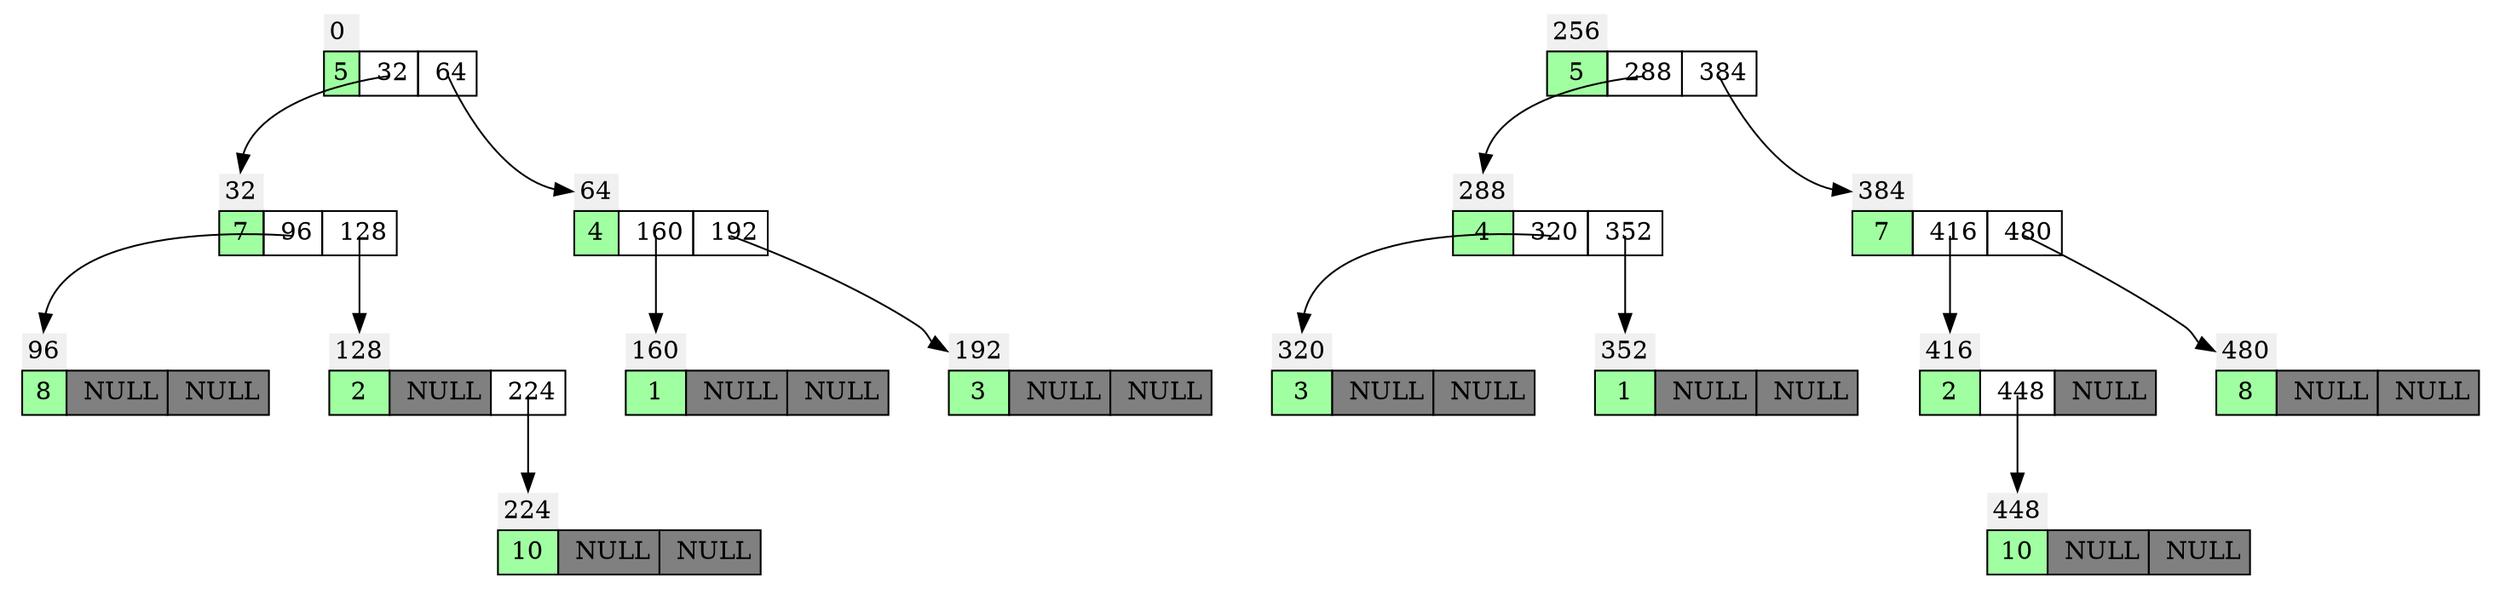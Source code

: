 digraph g
{ 
node [shape=none]
rankdir="TB"
edge[tailclip=false,arrowtail=dot];
node_0_0
[label=<
<TABLE BORDER="0" CELLBORDER="1" CELLSPACING="0" CELLPADDING="4" >
<TR> <TD CELLPADDING="3" BORDER="0"  ALIGN="LEFT" bgcolor="#f0f0f0" PORT="id">0</TD> </TR><TR>
<TD PORT="val" bgcolor="#a0FFa0">5</TD>
 <TD PORT="L" > 32</TD>
 <TD PORT="R" > 64</TD>
</TR></TABLE>>];
rank = same; node_0_0;node_32_0;
node_0_0:L:c -> node_32_0:id ;
node_0_0:R:c -> node_64_0:id ;
node_32_0
[label=<
<TABLE BORDER="0" CELLBORDER="1" CELLSPACING="0" CELLPADDING="4" >
<TR> <TD CELLPADDING="3" BORDER="0"  ALIGN="LEFT" bgcolor="#f0f0f0" PORT="id">32</TD> </TR><TR>
<TD PORT="val" bgcolor="#a0FFa0">7</TD>
 <TD PORT="L" > 96</TD>
 <TD PORT="R" > 128</TD>
</TR></TABLE>>];
rank = same; node_32_0;node_96_0;
node_32_0:L:c -> node_96_0:id ;
node_32_0:R:c -> node_128_0:id ;
node_96_0
[label=<
<TABLE BORDER="0" CELLBORDER="1" CELLSPACING="0" CELLPADDING="4" >
<TR> <TD CELLPADDING="3" BORDER="0"  ALIGN="LEFT" bgcolor="#f0f0f0" PORT="id">96</TD> </TR><TR>
<TD PORT="val" bgcolor="#a0FFa0">8</TD>
 <TD PORT="L" bgcolor="#808080"> NULL</TD>
 <TD PORT="R" bgcolor="#808080"> NULL</TD>
</TR></TABLE>>];
node_128_0
[label=<
<TABLE BORDER="0" CELLBORDER="1" CELLSPACING="0" CELLPADDING="4" >
<TR> <TD CELLPADDING="3" BORDER="0"  ALIGN="LEFT" bgcolor="#f0f0f0" PORT="id">128</TD> </TR><TR>
<TD PORT="val" bgcolor="#a0FFa0">2</TD>
 <TD PORT="L" bgcolor="#808080"> NULL</TD>
 <TD PORT="R" > 224</TD>
</TR></TABLE>>];
node_128_0:R:c -> node_224_0:id ;
node_224_0
[label=<
<TABLE BORDER="0" CELLBORDER="1" CELLSPACING="0" CELLPADDING="4" >
<TR> <TD CELLPADDING="3" BORDER="0"  ALIGN="LEFT" bgcolor="#f0f0f0" PORT="id">224</TD> </TR><TR>
<TD PORT="val" bgcolor="#a0FFa0">10</TD>
 <TD PORT="L" bgcolor="#808080"> NULL</TD>
 <TD PORT="R" bgcolor="#808080"> NULL</TD>
</TR></TABLE>>];
node_64_0
[label=<
<TABLE BORDER="0" CELLBORDER="1" CELLSPACING="0" CELLPADDING="4" >
<TR> <TD CELLPADDING="3" BORDER="0"  ALIGN="LEFT" bgcolor="#f0f0f0" PORT="id">64</TD> </TR><TR>
<TD PORT="val" bgcolor="#a0FFa0">4</TD>
 <TD PORT="L" > 160</TD>
 <TD PORT="R" > 192</TD>
</TR></TABLE>>];
rank = same; node_64_0;node_160_0;
node_64_0:L:c -> node_160_0:id ;
node_64_0:R:c -> node_192_0:id ;
node_160_0
[label=<
<TABLE BORDER="0" CELLBORDER="1" CELLSPACING="0" CELLPADDING="4" >
<TR> <TD CELLPADDING="3" BORDER="0"  ALIGN="LEFT" bgcolor="#f0f0f0" PORT="id">160</TD> </TR><TR>
<TD PORT="val" bgcolor="#a0FFa0">1</TD>
 <TD PORT="L" bgcolor="#808080"> NULL</TD>
 <TD PORT="R" bgcolor="#808080"> NULL</TD>
</TR></TABLE>>];
node_192_0
[label=<
<TABLE BORDER="0" CELLBORDER="1" CELLSPACING="0" CELLPADDING="4" >
<TR> <TD CELLPADDING="3" BORDER="0"  ALIGN="LEFT" bgcolor="#f0f0f0" PORT="id">192</TD> </TR><TR>
<TD PORT="val" bgcolor="#a0FFa0">3</TD>
 <TD PORT="L" bgcolor="#808080"> NULL</TD>
 <TD PORT="R" bgcolor="#808080"> NULL</TD>
</TR></TABLE>>];
node_256_1
[label=<
<TABLE BORDER="0" CELLBORDER="1" CELLSPACING="0" CELLPADDING="4" >
<TR> <TD CELLPADDING="3" BORDER="0"  ALIGN="LEFT" bgcolor="#f0f0f0" PORT="id">256</TD> </TR><TR>
<TD PORT="val" bgcolor="#a0FFa0">5</TD>
 <TD PORT="L" > 288</TD>
 <TD PORT="R" > 384</TD>
</TR></TABLE>>];
rank = same; node_256_1;node_288_1;
node_256_1:L:c -> node_288_1:id ;
node_256_1:R:c -> node_384_1:id ;
node_288_1
[label=<
<TABLE BORDER="0" CELLBORDER="1" CELLSPACING="0" CELLPADDING="4" >
<TR> <TD CELLPADDING="3" BORDER="0"  ALIGN="LEFT" bgcolor="#f0f0f0" PORT="id">288</TD> </TR><TR>
<TD PORT="val" bgcolor="#a0FFa0">4</TD>
 <TD PORT="L" > 320</TD>
 <TD PORT="R" > 352</TD>
</TR></TABLE>>];
rank = same; node_288_1;node_320_1;
node_288_1:L:c -> node_320_1:id ;
node_288_1:R:c -> node_352_1:id ;
node_320_1
[label=<
<TABLE BORDER="0" CELLBORDER="1" CELLSPACING="0" CELLPADDING="4" >
<TR> <TD CELLPADDING="3" BORDER="0"  ALIGN="LEFT" bgcolor="#f0f0f0" PORT="id">320</TD> </TR><TR>
<TD PORT="val" bgcolor="#a0FFa0">3</TD>
 <TD PORT="L" bgcolor="#808080"> NULL</TD>
 <TD PORT="R" bgcolor="#808080"> NULL</TD>
</TR></TABLE>>];
node_352_1
[label=<
<TABLE BORDER="0" CELLBORDER="1" CELLSPACING="0" CELLPADDING="4" >
<TR> <TD CELLPADDING="3" BORDER="0"  ALIGN="LEFT" bgcolor="#f0f0f0" PORT="id">352</TD> </TR><TR>
<TD PORT="val" bgcolor="#a0FFa0">1</TD>
 <TD PORT="L" bgcolor="#808080"> NULL</TD>
 <TD PORT="R" bgcolor="#808080"> NULL</TD>
</TR></TABLE>>];
node_384_1
[label=<
<TABLE BORDER="0" CELLBORDER="1" CELLSPACING="0" CELLPADDING="4" >
<TR> <TD CELLPADDING="3" BORDER="0"  ALIGN="LEFT" bgcolor="#f0f0f0" PORT="id">384</TD> </TR><TR>
<TD PORT="val" bgcolor="#a0FFa0">7</TD>
 <TD PORT="L" > 416</TD>
 <TD PORT="R" > 480</TD>
</TR></TABLE>>];
rank = same; node_384_1;node_416_1;
node_384_1:L:c -> node_416_1:id ;
node_384_1:R:c -> node_480_1:id ;
node_416_1
[label=<
<TABLE BORDER="0" CELLBORDER="1" CELLSPACING="0" CELLPADDING="4" >
<TR> <TD CELLPADDING="3" BORDER="0"  ALIGN="LEFT" bgcolor="#f0f0f0" PORT="id">416</TD> </TR><TR>
<TD PORT="val" bgcolor="#a0FFa0">2</TD>
 <TD PORT="L" > 448</TD>
 <TD PORT="R" bgcolor="#808080"> NULL</TD>
</TR></TABLE>>];
node_416_1:L:c -> node_448_1:id ;
node_448_1
[label=<
<TABLE BORDER="0" CELLBORDER="1" CELLSPACING="0" CELLPADDING="4" >
<TR> <TD CELLPADDING="3" BORDER="0"  ALIGN="LEFT" bgcolor="#f0f0f0" PORT="id">448</TD> </TR><TR>
<TD PORT="val" bgcolor="#a0FFa0">10</TD>
 <TD PORT="L" bgcolor="#808080"> NULL</TD>
 <TD PORT="R" bgcolor="#808080"> NULL</TD>
</TR></TABLE>>];
node_480_1
[label=<
<TABLE BORDER="0" CELLBORDER="1" CELLSPACING="0" CELLPADDING="4" >
<TR> <TD CELLPADDING="3" BORDER="0"  ALIGN="LEFT" bgcolor="#f0f0f0" PORT="id">480</TD> </TR><TR>
<TD PORT="val" bgcolor="#a0FFa0">8</TD>
 <TD PORT="L" bgcolor="#808080"> NULL</TD>
 <TD PORT="R" bgcolor="#808080"> NULL</TD>
</TR></TABLE>>];
}
